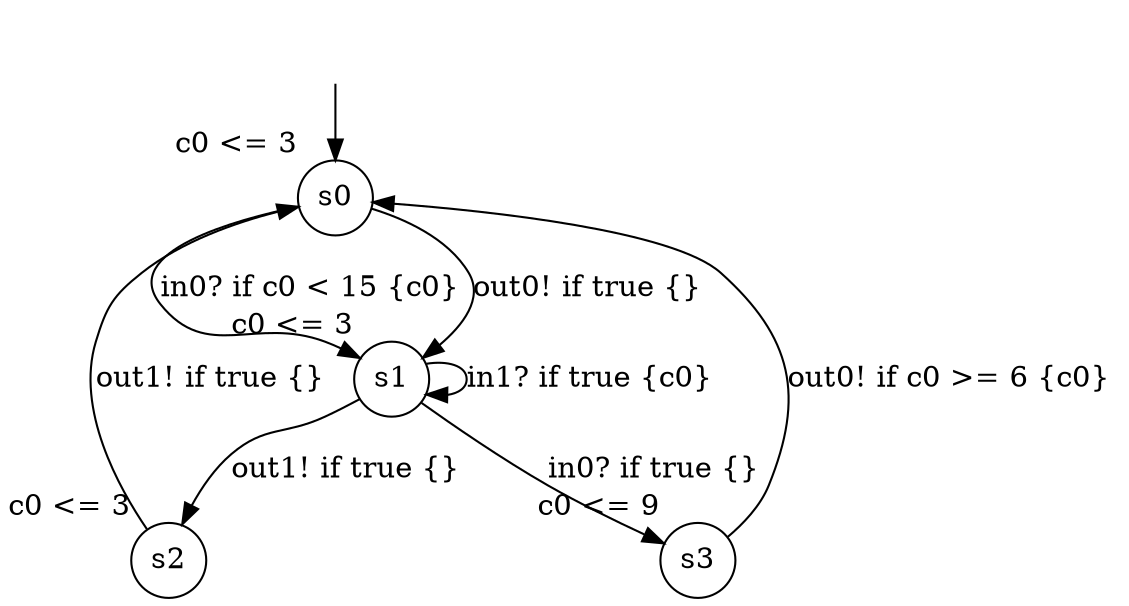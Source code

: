 digraph g {
__start0 [label="" shape="none"];
s0 [shape="circle" margin=0 label="s0", xlabel="c0 <= 3"];
s1 [shape="circle" margin=0 label="s1", xlabel="c0 <= 3"];
s2 [shape="circle" margin=0 label="s2", xlabel="c0 <= 3"];
s3 [shape="circle" margin=0 label="s3", xlabel="c0 <= 9"];
s0 -> s1 [label="in0? if c0 < 15 {c0} "];
s0 -> s1 [label="out0! if true {} "];
s1 -> s1 [label="in1? if true {c0} "];
s1 -> s2 [label="out1! if true {} "];
s1 -> s3 [label="in0? if true {} "];
s2 -> s0 [label="out1! if true {} "];
s3 -> s0 [label="out0! if c0 >= 6 {c0} "];
__start0 -> s0;
}

